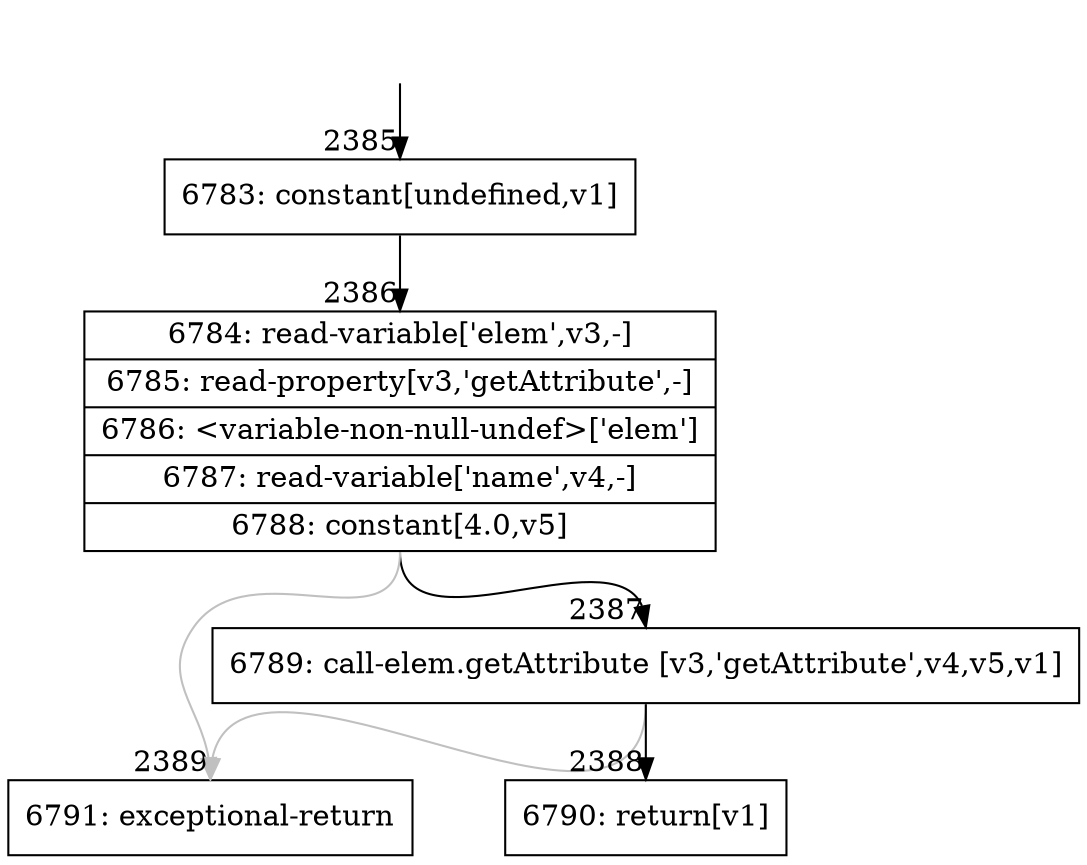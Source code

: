 digraph {
rankdir="TD"
BB_entry161[shape=none,label=""];
BB_entry161 -> BB2385 [tailport=s, headport=n, headlabel="    2385"]
BB2385 [shape=record label="{6783: constant[undefined,v1]}" ] 
BB2385 -> BB2386 [tailport=s, headport=n, headlabel="      2386"]
BB2386 [shape=record label="{6784: read-variable['elem',v3,-]|6785: read-property[v3,'getAttribute',-]|6786: \<variable-non-null-undef\>['elem']|6787: read-variable['name',v4,-]|6788: constant[4.0,v5]}" ] 
BB2386 -> BB2387 [tailport=s, headport=n, headlabel="      2387"]
BB2386 -> BB2389 [tailport=s, headport=n, color=gray, headlabel="      2389"]
BB2387 [shape=record label="{6789: call-elem.getAttribute [v3,'getAttribute',v4,v5,v1]}" ] 
BB2387 -> BB2388 [tailport=s, headport=n, headlabel="      2388"]
BB2387 -> BB2389 [tailport=s, headport=n, color=gray]
BB2388 [shape=record label="{6790: return[v1]}" ] 
BB2389 [shape=record label="{6791: exceptional-return}" ] 
//#$~ 2631
}
